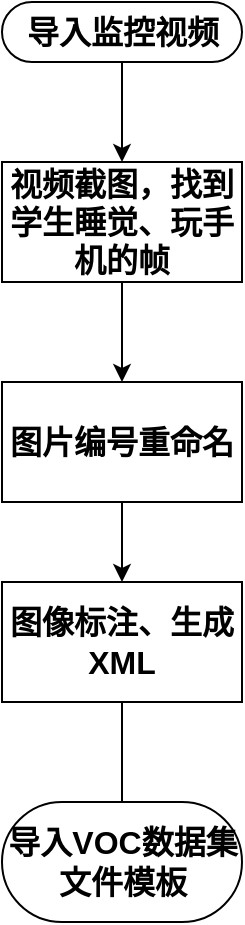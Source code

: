 <mxfile version="18.0.3" type="github">
  <diagram name="Page-1" id="c7558073-3199-34d8-9f00-42111426c3f3">
    <mxGraphModel dx="1040" dy="617" grid="1" gridSize="10" guides="1" tooltips="1" connect="1" arrows="1" fold="1" page="1" pageScale="1" pageWidth="826" pageHeight="1169" background="none" math="0" shadow="0">
      <root>
        <mxCell id="0" />
        <mxCell id="1" parent="0" />
        <mxCell id="RVoE2YUiOQONmOlQaDxp-105" style="edgeStyle=orthogonalEdgeStyle;rounded=0;orthogonalLoop=1;jettySize=auto;html=1;" edge="1" parent="1" source="RVoE2YUiOQONmOlQaDxp-97" target="RVoE2YUiOQONmOlQaDxp-102">
          <mxGeometry relative="1" as="geometry" />
        </mxCell>
        <mxCell id="RVoE2YUiOQONmOlQaDxp-97" value="&lt;font style=&quot;font-size: 16px;&quot;&gt;&lt;b&gt;图片编号重命名&lt;/b&gt;&lt;/font&gt;" style="rounded=0;whiteSpace=wrap;html=1;" vertex="1" parent="1">
          <mxGeometry x="390" y="240" width="120" height="60" as="geometry" />
        </mxCell>
        <mxCell id="RVoE2YUiOQONmOlQaDxp-99" style="edgeStyle=orthogonalEdgeStyle;rounded=0;orthogonalLoop=1;jettySize=auto;html=1;" edge="1" parent="1" source="RVoE2YUiOQONmOlQaDxp-98" target="RVoE2YUiOQONmOlQaDxp-97">
          <mxGeometry relative="1" as="geometry" />
        </mxCell>
        <mxCell id="RVoE2YUiOQONmOlQaDxp-98" value="&lt;div style=&quot;font-size: 16px;&quot;&gt;&lt;font style=&quot;font-size: 16px;&quot;&gt;&lt;b&gt;视频截图，找到学生睡觉、玩手机的帧&lt;/b&gt;&lt;/font&gt;&lt;/div&gt;" style="rounded=0;whiteSpace=wrap;html=1;" vertex="1" parent="1">
          <mxGeometry x="390" y="130" width="120" height="60" as="geometry" />
        </mxCell>
        <mxCell id="RVoE2YUiOQONmOlQaDxp-104" style="edgeStyle=orthogonalEdgeStyle;rounded=0;orthogonalLoop=1;jettySize=auto;html=1;entryX=0.5;entryY=0;entryDx=0;entryDy=0;" edge="1" parent="1" source="RVoE2YUiOQONmOlQaDxp-100" target="RVoE2YUiOQONmOlQaDxp-98">
          <mxGeometry relative="1" as="geometry" />
        </mxCell>
        <mxCell id="RVoE2YUiOQONmOlQaDxp-100" value="&lt;b&gt;&lt;font style=&quot;font-size: 16px;&quot;&gt;导入监控视频&lt;/font&gt;&lt;/b&gt;" style="html=1;dashed=0;whitespace=wrap;shape=mxgraph.dfd.start" vertex="1" parent="1">
          <mxGeometry x="390" y="50" width="120" height="30" as="geometry" />
        </mxCell>
        <mxCell id="RVoE2YUiOQONmOlQaDxp-106" style="edgeStyle=orthogonalEdgeStyle;rounded=0;orthogonalLoop=1;jettySize=auto;html=1;entryX=0.5;entryY=0.5;entryDx=0;entryDy=-15;entryPerimeter=0;" edge="1" parent="1" source="RVoE2YUiOQONmOlQaDxp-102" target="RVoE2YUiOQONmOlQaDxp-103">
          <mxGeometry relative="1" as="geometry" />
        </mxCell>
        <mxCell id="RVoE2YUiOQONmOlQaDxp-102" value="&lt;div style=&quot;font-size: 16px;&quot;&gt;&lt;font style=&quot;font-size: 16px;&quot;&gt;&lt;b&gt;图像标注、生成&lt;/b&gt;&lt;/font&gt;&lt;/div&gt;&lt;div style=&quot;font-size: 16px;&quot;&gt;&lt;font style=&quot;font-size: 16px;&quot;&gt;&lt;b&gt;XML&lt;/b&gt;&lt;/font&gt;&lt;/div&gt;" style="rounded=0;whiteSpace=wrap;html=1;" vertex="1" parent="1">
          <mxGeometry x="390" y="340" width="120" height="60" as="geometry" />
        </mxCell>
        <mxCell id="RVoE2YUiOQONmOlQaDxp-103" value="&lt;font style=&quot;font-size: 16px;&quot;&gt;&lt;b&gt;导入VOC数据集&lt;br&gt;文件模板&lt;/b&gt;&lt;/font&gt;" style="html=1;dashed=0;whitespace=wrap;shape=mxgraph.dfd.start" vertex="1" parent="1">
          <mxGeometry x="390" y="450" width="120" height="60" as="geometry" />
        </mxCell>
      </root>
    </mxGraphModel>
  </diagram>
</mxfile>
